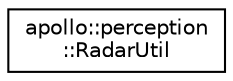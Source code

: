 digraph "Graphical Class Hierarchy"
{
  edge [fontname="Helvetica",fontsize="10",labelfontname="Helvetica",labelfontsize="10"];
  node [fontname="Helvetica",fontsize="10",shape=record];
  rankdir="LR";
  Node1 [label="apollo::perception\l::RadarUtil",height=0.2,width=0.4,color="black", fillcolor="white", style="filled",URL="$classapollo_1_1perception_1_1RadarUtil.html"];
}
